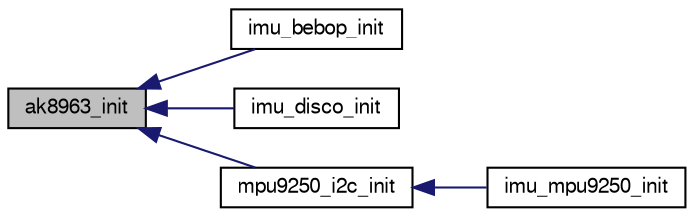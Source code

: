 digraph "ak8963_init"
{
  edge [fontname="FreeSans",fontsize="10",labelfontname="FreeSans",labelfontsize="10"];
  node [fontname="FreeSans",fontsize="10",shape=record];
  rankdir="LR";
  Node1 [label="ak8963_init",height=0.2,width=0.4,color="black", fillcolor="grey75", style="filled", fontcolor="black"];
  Node1 -> Node2 [dir="back",color="midnightblue",fontsize="10",style="solid",fontname="FreeSans"];
  Node2 [label="imu_bebop_init",height=0.2,width=0.4,color="black", fillcolor="white", style="filled",URL="$imu__bebop_8h.html#aa31cb19c5b495495b851bd6ff07d2c36",tooltip="Navstik IMU initializtion of the MPU-60x0 and HMC58xx. "];
  Node1 -> Node3 [dir="back",color="midnightblue",fontsize="10",style="solid",fontname="FreeSans"];
  Node3 [label="imu_disco_init",height=0.2,width=0.4,color="black", fillcolor="white", style="filled",URL="$imu__disco_8h.html#acdf0aceff7f01198770c0218f742ab30",tooltip="Disco IMU initializtion of the MPU-60x0 and HMC58xx. "];
  Node1 -> Node4 [dir="back",color="midnightblue",fontsize="10",style="solid",fontname="FreeSans"];
  Node4 [label="mpu9250_i2c_init",height=0.2,width=0.4,color="black", fillcolor="white", style="filled",URL="$mpu9250__i2c_8h.html#a967fa8a6c8aa8f969b3e7fb17221658c"];
  Node4 -> Node5 [dir="back",color="midnightblue",fontsize="10",style="solid",fontname="FreeSans"];
  Node5 [label="imu_mpu9250_init",height=0.2,width=0.4,color="black", fillcolor="white", style="filled",URL="$imu__mpu9250__spi_8h.html#a9a9bb6c468d388d1688b2b35e94633d3"];
}
